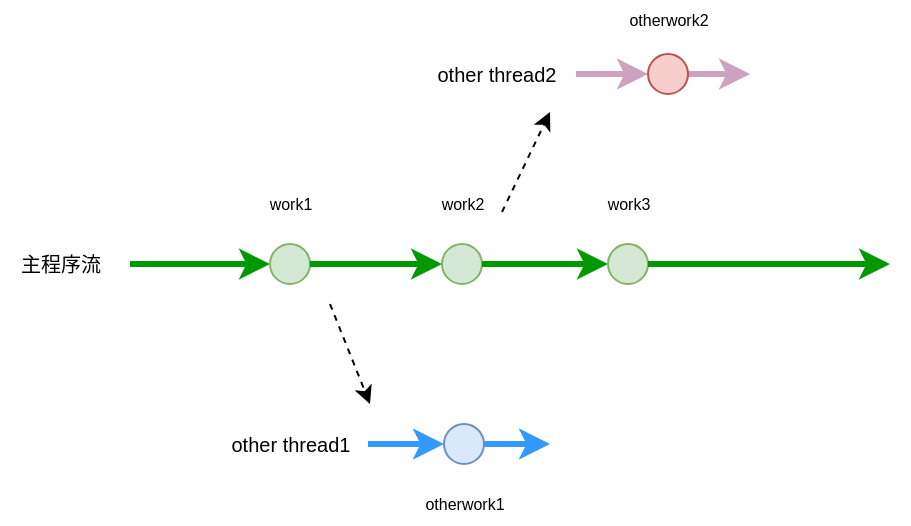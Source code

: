 <mxfile version="22.1.2" type="device">
  <diagram name="Page-1" id="PAVfkgBMzzeHHB0DsLqo">
    <mxGraphModel dx="1026" dy="659" grid="1" gridSize="10" guides="1" tooltips="1" connect="1" arrows="1" fold="1" page="1" pageScale="1" pageWidth="850" pageHeight="1100" math="0" shadow="0">
      <root>
        <mxCell id="0" />
        <mxCell id="1" parent="0" />
        <mxCell id="kXJkU4O5XYX7YRke7cA5-22" value="" style="endArrow=classic;html=1;rounded=0;strokeWidth=3;strokeColor=#3399FF;" parent="1" source="kXJkU4O5XYX7YRke7cA5-29" edge="1">
          <mxGeometry width="50" height="50" relative="1" as="geometry">
            <mxPoint x="307" y="660" as="sourcePoint" />
            <mxPoint x="420" y="660" as="targetPoint" />
          </mxGeometry>
        </mxCell>
        <mxCell id="kXJkU4O5XYX7YRke7cA5-23" value="" style="endArrow=classic;html=1;rounded=0;strokeWidth=3;strokeColor=#009900;" parent="1" target="kXJkU4O5XYX7YRke7cA5-24" edge="1">
          <mxGeometry width="50" height="50" relative="1" as="geometry">
            <mxPoint x="210" y="570" as="sourcePoint" />
            <mxPoint x="665" y="570" as="targetPoint" />
          </mxGeometry>
        </mxCell>
        <mxCell id="kXJkU4O5XYX7YRke7cA5-24" value="" style="ellipse;whiteSpace=wrap;html=1;aspect=fixed;fillColor=#d5e8d4;strokeColor=#82b366;" parent="1" vertex="1">
          <mxGeometry x="280" y="560" width="20" height="20" as="geometry" />
        </mxCell>
        <mxCell id="kXJkU4O5XYX7YRke7cA5-25" value="other thread1" style="text;html=1;align=center;verticalAlign=middle;resizable=0;points=[];autosize=1;strokeColor=none;fillColor=none;fontSize=10;fontStyle=0" parent="1" vertex="1">
          <mxGeometry x="250" y="645" width="80" height="30" as="geometry" />
        </mxCell>
        <mxCell id="kXJkU4O5XYX7YRke7cA5-26" value="work1" style="text;html=1;align=center;verticalAlign=middle;resizable=0;points=[];autosize=1;strokeColor=none;fillColor=none;fontSize=8;" parent="1" vertex="1">
          <mxGeometry x="270" y="530" width="40" height="20" as="geometry" />
        </mxCell>
        <mxCell id="kXJkU4O5XYX7YRke7cA5-27" value="" style="endArrow=classic;html=1;rounded=0;dashed=1;" parent="1" edge="1">
          <mxGeometry width="50" height="50" relative="1" as="geometry">
            <mxPoint x="310" y="590" as="sourcePoint" />
            <mxPoint x="330" y="640" as="targetPoint" />
          </mxGeometry>
        </mxCell>
        <mxCell id="kXJkU4O5XYX7YRke7cA5-28" value="" style="endArrow=classic;html=1;rounded=0;strokeWidth=3;strokeColor=#3399FF;" parent="1" target="kXJkU4O5XYX7YRke7cA5-29" edge="1">
          <mxGeometry width="50" height="50" relative="1" as="geometry">
            <mxPoint x="329" y="660" as="sourcePoint" />
            <mxPoint x="487" y="660" as="targetPoint" />
          </mxGeometry>
        </mxCell>
        <mxCell id="kXJkU4O5XYX7YRke7cA5-29" value="" style="ellipse;whiteSpace=wrap;html=1;aspect=fixed;fillColor=#dae8fc;strokeColor=#6c8ebf;" parent="1" vertex="1">
          <mxGeometry x="367" y="650" width="20" height="20" as="geometry" />
        </mxCell>
        <mxCell id="kXJkU4O5XYX7YRke7cA5-31" value="work2" style="text;html=1;align=center;verticalAlign=middle;resizable=0;points=[];autosize=1;strokeColor=none;fillColor=none;fontSize=8;" parent="1" vertex="1">
          <mxGeometry x="356" y="530" width="40" height="20" as="geometry" />
        </mxCell>
        <mxCell id="kXJkU4O5XYX7YRke7cA5-32" value="" style="endArrow=classic;html=1;rounded=0;strokeWidth=3;strokeColor=#009900;" parent="1" source="kXJkU4O5XYX7YRke7cA5-24" target="kXJkU4O5XYX7YRke7cA5-33" edge="1">
          <mxGeometry width="50" height="50" relative="1" as="geometry">
            <mxPoint x="300" y="570" as="sourcePoint" />
            <mxPoint x="665" y="570" as="targetPoint" />
          </mxGeometry>
        </mxCell>
        <mxCell id="kXJkU4O5XYX7YRke7cA5-33" value="" style="ellipse;whiteSpace=wrap;html=1;aspect=fixed;fillColor=#d5e8d4;strokeColor=#82b366;" parent="1" vertex="1">
          <mxGeometry x="366" y="560" width="20" height="20" as="geometry" />
        </mxCell>
        <mxCell id="kXJkU4O5XYX7YRke7cA5-34" value="otherwork2" style="text;html=1;align=center;verticalAlign=middle;resizable=0;points=[];autosize=1;strokeColor=none;fillColor=none;fontSize=8;" parent="1" vertex="1">
          <mxGeometry x="449" y="438" width="60" height="20" as="geometry" />
        </mxCell>
        <mxCell id="kXJkU4O5XYX7YRke7cA5-35" value="" style="endArrow=classic;html=1;rounded=0;strokeWidth=3;strokeColor=#009900;" parent="1" source="kXJkU4O5XYX7YRke7cA5-33" target="kXJkU4O5XYX7YRke7cA5-36" edge="1">
          <mxGeometry width="50" height="50" relative="1" as="geometry">
            <mxPoint x="420" y="570" as="sourcePoint" />
            <mxPoint x="665" y="570" as="targetPoint" />
          </mxGeometry>
        </mxCell>
        <mxCell id="kXJkU4O5XYX7YRke7cA5-36" value="" style="ellipse;whiteSpace=wrap;html=1;aspect=fixed;fillColor=#d5e8d4;strokeColor=#82b366;" parent="1" vertex="1">
          <mxGeometry x="449" y="560" width="20" height="20" as="geometry" />
        </mxCell>
        <mxCell id="kXJkU4O5XYX7YRke7cA5-37" value="otherwork1" style="text;html=1;align=center;verticalAlign=middle;resizable=0;points=[];autosize=1;strokeColor=none;fillColor=none;fontSize=8;" parent="1" vertex="1">
          <mxGeometry x="347" y="680" width="60" height="20" as="geometry" />
        </mxCell>
        <mxCell id="kXJkU4O5XYX7YRke7cA5-39" value="" style="endArrow=classic;html=1;rounded=0;strokeWidth=3;strokeColor=#009900;" parent="1" source="kXJkU4O5XYX7YRke7cA5-36" edge="1">
          <mxGeometry width="50" height="50" relative="1" as="geometry">
            <mxPoint x="490" y="570" as="sourcePoint" />
            <mxPoint x="590" y="570" as="targetPoint" />
          </mxGeometry>
        </mxCell>
        <mxCell id="kXJkU4O5XYX7YRke7cA5-44" value="主程序流" style="text;html=1;align=center;verticalAlign=middle;resizable=0;points=[];autosize=1;strokeColor=none;fillColor=none;fontSize=10;fontStyle=0" parent="1" vertex="1">
          <mxGeometry x="145" y="555" width="60" height="30" as="geometry" />
        </mxCell>
        <mxCell id="kXJkU4O5XYX7YRke7cA5-45" value="" style="endArrow=classic;html=1;rounded=0;strokeWidth=3;strokeColor=#CDA2BE;" parent="1" source="kXJkU4O5XYX7YRke7cA5-48" edge="1">
          <mxGeometry width="50" height="50" relative="1" as="geometry">
            <mxPoint x="433" y="475" as="sourcePoint" />
            <mxPoint x="520" y="475" as="targetPoint" />
          </mxGeometry>
        </mxCell>
        <mxCell id="kXJkU4O5XYX7YRke7cA5-46" value="other thread2" style="text;html=1;align=center;verticalAlign=middle;resizable=0;points=[];autosize=1;strokeColor=none;fillColor=none;fontSize=10;fontStyle=0" parent="1" vertex="1">
          <mxGeometry x="353" y="460" width="80" height="30" as="geometry" />
        </mxCell>
        <mxCell id="kXJkU4O5XYX7YRke7cA5-47" value="" style="endArrow=classic;html=1;rounded=0;strokeWidth=3;strokeColor=#CDA2BE;" parent="1" target="kXJkU4O5XYX7YRke7cA5-48" edge="1">
          <mxGeometry width="50" height="50" relative="1" as="geometry">
            <mxPoint x="433" y="475" as="sourcePoint" />
            <mxPoint x="613" y="475" as="targetPoint" />
          </mxGeometry>
        </mxCell>
        <mxCell id="kXJkU4O5XYX7YRke7cA5-48" value="" style="ellipse;whiteSpace=wrap;html=1;aspect=fixed;fillColor=#f8cecc;strokeColor=#b85450;" parent="1" vertex="1">
          <mxGeometry x="469" y="465" width="20" height="20" as="geometry" />
        </mxCell>
        <mxCell id="kXJkU4O5XYX7YRke7cA5-50" value="work3" style="text;html=1;align=center;verticalAlign=middle;resizable=0;points=[];autosize=1;strokeColor=none;fillColor=none;fontSize=8;" parent="1" vertex="1">
          <mxGeometry x="439" y="530" width="40" height="20" as="geometry" />
        </mxCell>
        <mxCell id="kXJkU4O5XYX7YRke7cA5-52" value="" style="endArrow=classic;html=1;rounded=0;dashed=1;" parent="1" edge="1">
          <mxGeometry width="50" height="50" relative="1" as="geometry">
            <mxPoint x="396" y="544" as="sourcePoint" />
            <mxPoint x="420" y="494" as="targetPoint" />
          </mxGeometry>
        </mxCell>
      </root>
    </mxGraphModel>
  </diagram>
</mxfile>
